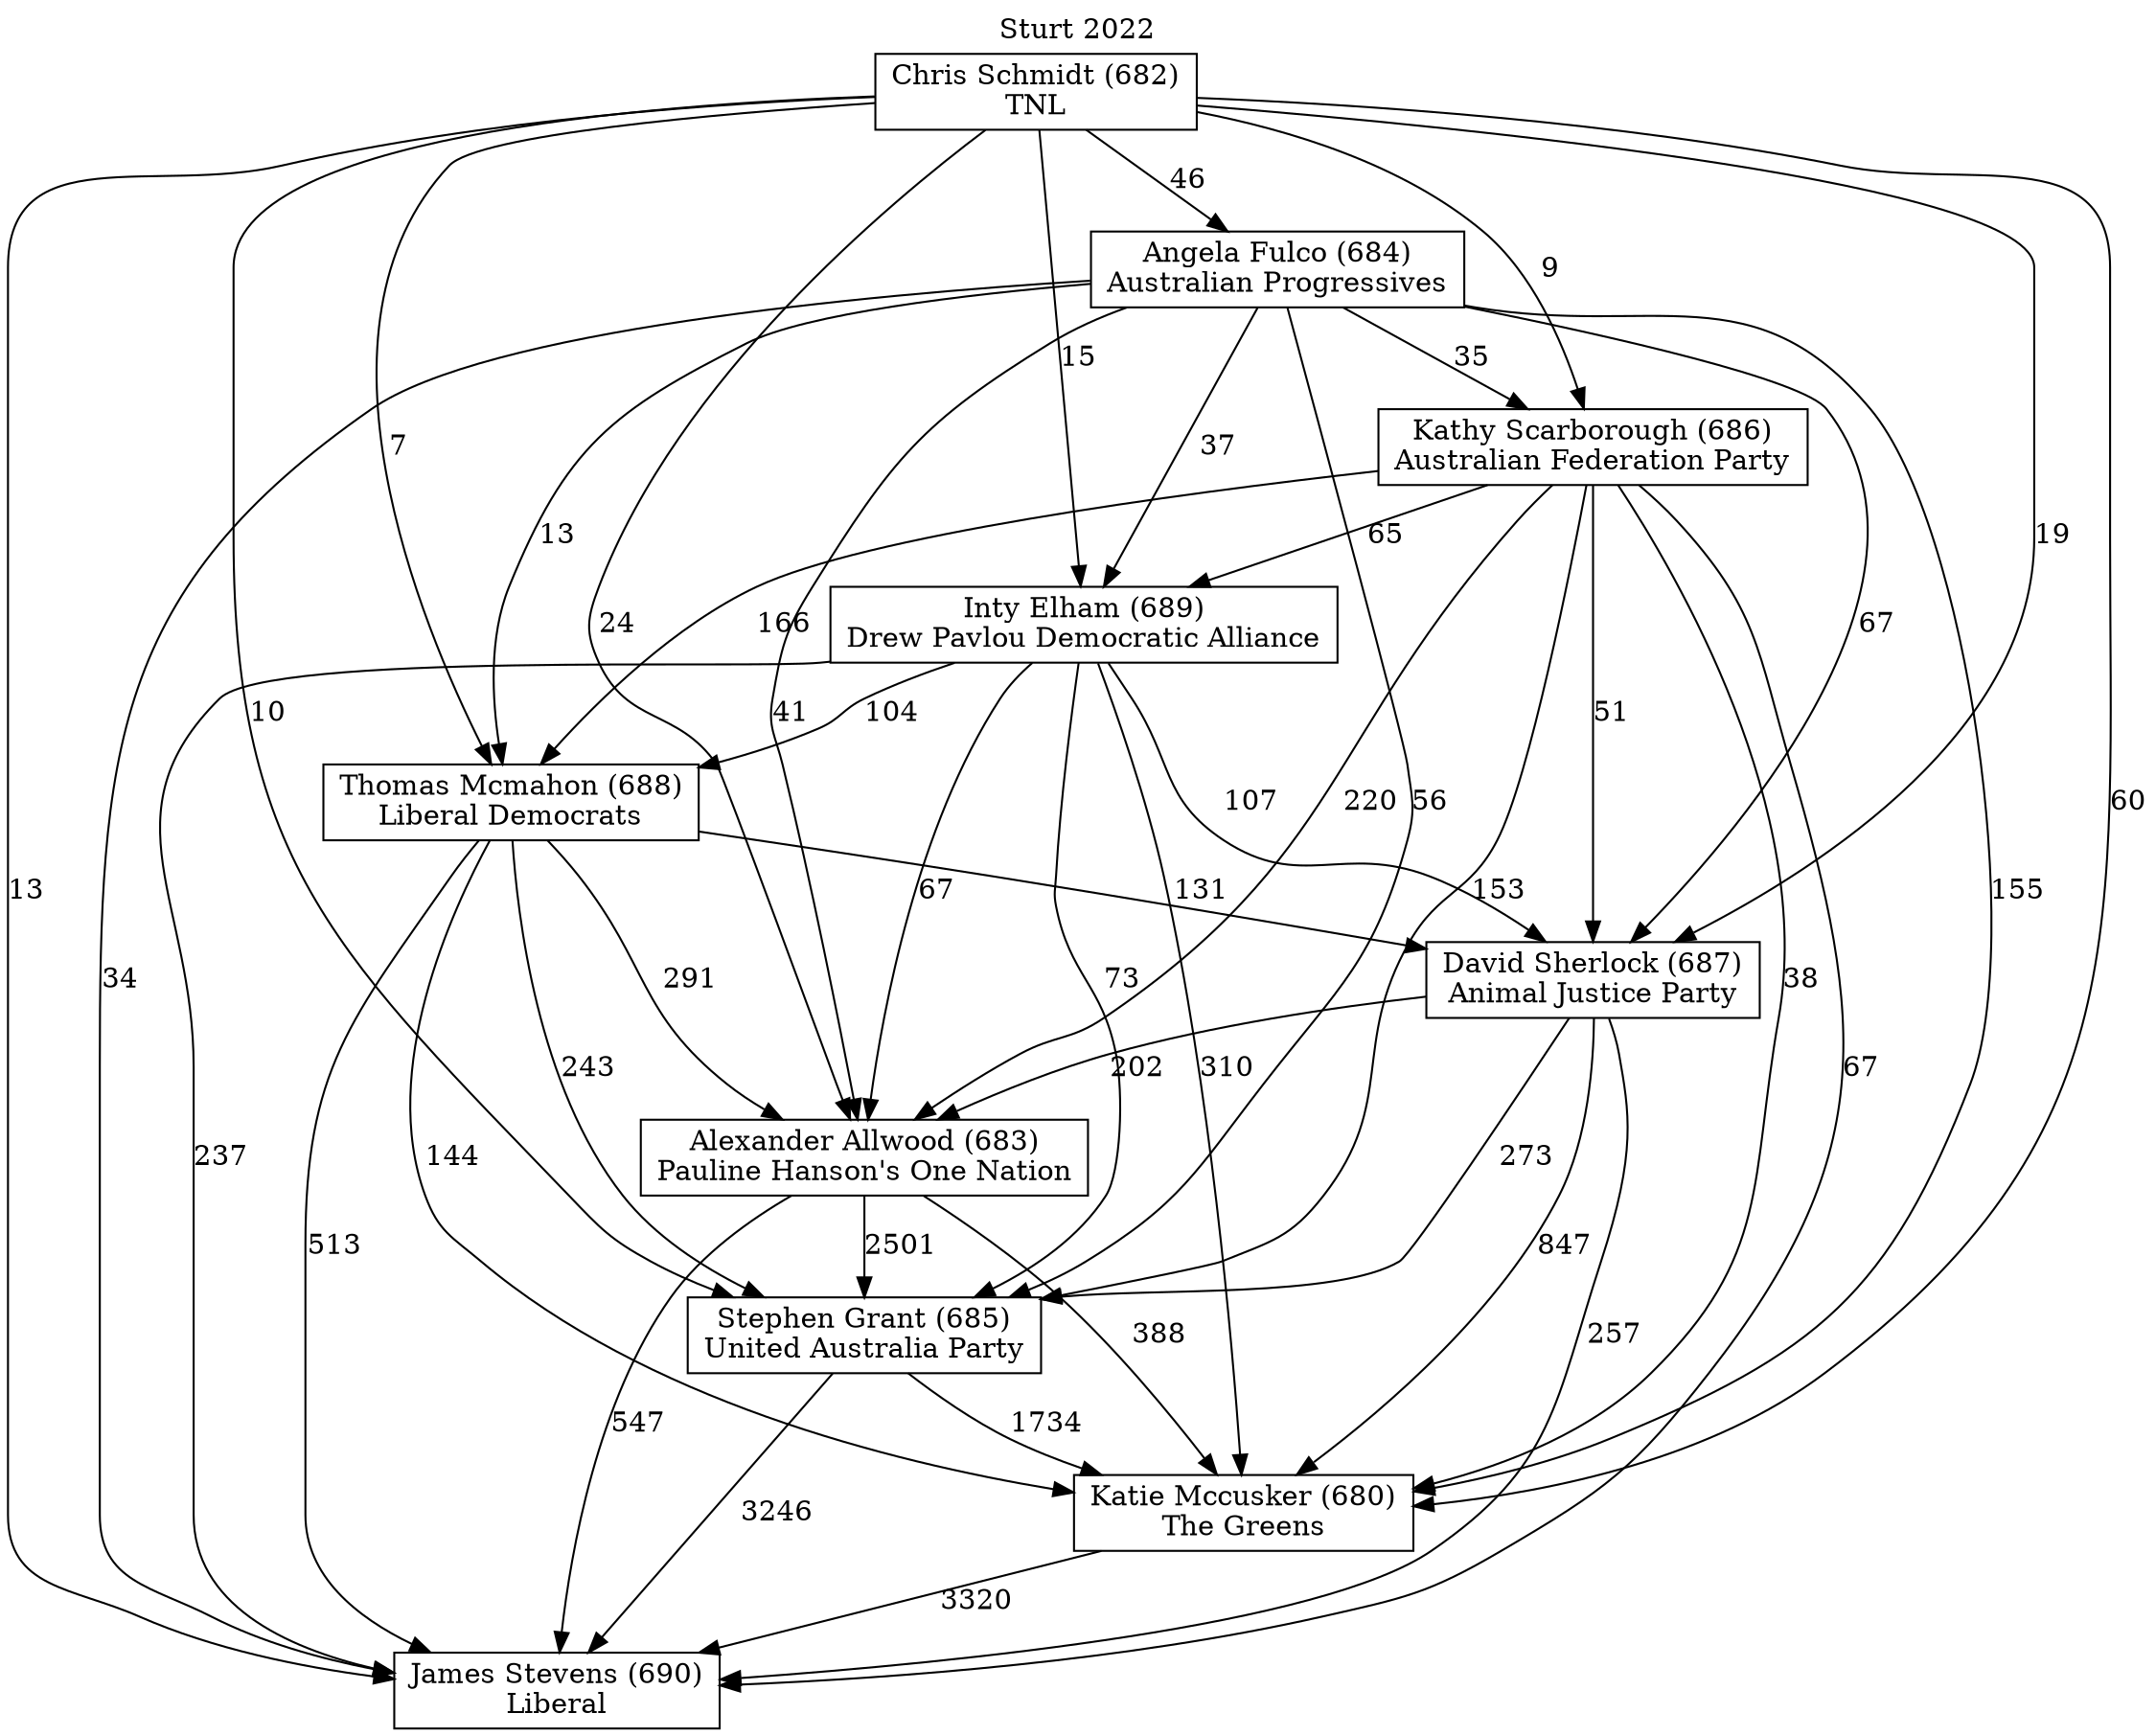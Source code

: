 // House preference flow
digraph "James Stevens (690)_Sturt_2022" {
	graph [label="Sturt 2022" labelloc=t mclimit=10]
	node [shape=box]
	"Thomas Mcmahon (688)" [label="Thomas Mcmahon (688)
Liberal Democrats"]
	"David Sherlock (687)" [label="David Sherlock (687)
Animal Justice Party"]
	"James Stevens (690)" [label="James Stevens (690)
Liberal"]
	"Katie Mccusker (680)" [label="Katie Mccusker (680)
The Greens"]
	"Chris Schmidt (682)" [label="Chris Schmidt (682)
TNL"]
	"Alexander Allwood (683)" [label="Alexander Allwood (683)
Pauline Hanson's One Nation"]
	"Kathy Scarborough (686)" [label="Kathy Scarborough (686)
Australian Federation Party"]
	"Inty Elham (689)" [label="Inty Elham (689)
Drew Pavlou Democratic Alliance"]
	"Stephen Grant (685)" [label="Stephen Grant (685)
United Australia Party"]
	"Angela Fulco (684)" [label="Angela Fulco (684)
Australian Progressives"]
	"David Sherlock (687)" -> "Alexander Allwood (683)" [label=202]
	"Chris Schmidt (682)" -> "Angela Fulco (684)" [label=46]
	"Chris Schmidt (682)" -> "Kathy Scarborough (686)" [label=9]
	"Angela Fulco (684)" -> "Alexander Allwood (683)" [label=41]
	"Angela Fulco (684)" -> "Katie Mccusker (680)" [label=155]
	"Thomas Mcmahon (688)" -> "Katie Mccusker (680)" [label=144]
	"Chris Schmidt (682)" -> "James Stevens (690)" [label=13]
	"Katie Mccusker (680)" -> "James Stevens (690)" [label=3320]
	"Inty Elham (689)" -> "Katie Mccusker (680)" [label=310]
	"David Sherlock (687)" -> "James Stevens (690)" [label=257]
	"Alexander Allwood (683)" -> "James Stevens (690)" [label=547]
	"Angela Fulco (684)" -> "Inty Elham (689)" [label=37]
	"Inty Elham (689)" -> "David Sherlock (687)" [label=107]
	"Chris Schmidt (682)" -> "Stephen Grant (685)" [label=10]
	"Alexander Allwood (683)" -> "Katie Mccusker (680)" [label=388]
	"Kathy Scarborough (686)" -> "Alexander Allwood (683)" [label=220]
	"Chris Schmidt (682)" -> "Katie Mccusker (680)" [label=60]
	"Stephen Grant (685)" -> "Katie Mccusker (680)" [label=1734]
	"Inty Elham (689)" -> "James Stevens (690)" [label=237]
	"Angela Fulco (684)" -> "David Sherlock (687)" [label=67]
	"Thomas Mcmahon (688)" -> "James Stevens (690)" [label=513]
	"Inty Elham (689)" -> "Stephen Grant (685)" [label=73]
	"Kathy Scarborough (686)" -> "Inty Elham (689)" [label=65]
	"Kathy Scarborough (686)" -> "David Sherlock (687)" [label=51]
	"Inty Elham (689)" -> "Thomas Mcmahon (688)" [label=104]
	"Angela Fulco (684)" -> "Thomas Mcmahon (688)" [label=13]
	"Angela Fulco (684)" -> "Kathy Scarborough (686)" [label=35]
	"Kathy Scarborough (686)" -> "Thomas Mcmahon (688)" [label=166]
	"Stephen Grant (685)" -> "James Stevens (690)" [label=3246]
	"Kathy Scarborough (686)" -> "Stephen Grant (685)" [label=153]
	"Angela Fulco (684)" -> "Stephen Grant (685)" [label=56]
	"Thomas Mcmahon (688)" -> "Stephen Grant (685)" [label=243]
	"Kathy Scarborough (686)" -> "James Stevens (690)" [label=67]
	"Chris Schmidt (682)" -> "Inty Elham (689)" [label=15]
	"Angela Fulco (684)" -> "James Stevens (690)" [label=34]
	"Inty Elham (689)" -> "Alexander Allwood (683)" [label=67]
	"Thomas Mcmahon (688)" -> "David Sherlock (687)" [label=131]
	"Chris Schmidt (682)" -> "Alexander Allwood (683)" [label=24]
	"Kathy Scarborough (686)" -> "Katie Mccusker (680)" [label=38]
	"David Sherlock (687)" -> "Stephen Grant (685)" [label=273]
	"Thomas Mcmahon (688)" -> "Alexander Allwood (683)" [label=291]
	"David Sherlock (687)" -> "Katie Mccusker (680)" [label=847]
	"Alexander Allwood (683)" -> "Stephen Grant (685)" [label=2501]
	"Chris Schmidt (682)" -> "Thomas Mcmahon (688)" [label=7]
	"Chris Schmidt (682)" -> "David Sherlock (687)" [label=19]
}
